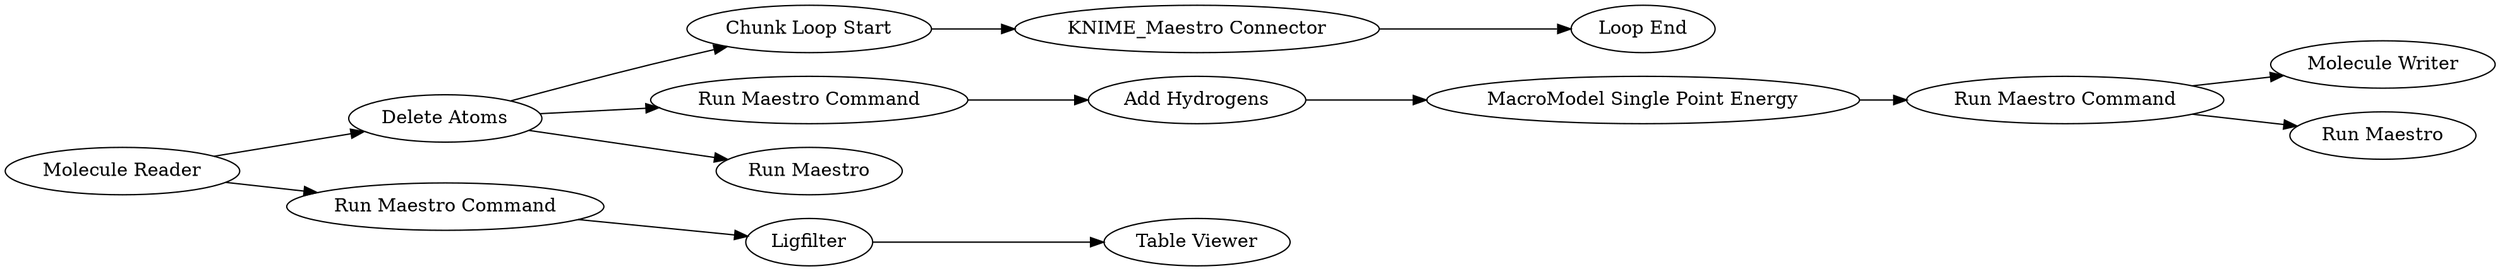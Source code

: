 digraph {
	"5072790590170734582_2" [label="Delete Atoms"]
	"5072790590170734582_88" [label="Chunk Loop Start"]
	"5072790590170734582_101" [label=Ligfilter]
	"5072790590170734582_11" [label="Run Maestro Command"]
	"5072790590170734582_12" [label="Run Maestro Command"]
	"5072790590170734582_89" [label="Loop End"]
	"5072790590170734582_5" [label="Add Hydrogens"]
	"5072790590170734582_86" [label="Molecule Writer"]
	"5072790590170734582_15298" [label="Table Viewer"]
	"5072790590170734582_9" [label="Run Maestro"]
	"5072790590170734582_87" [label="Molecule Reader"]
	"5072790590170734582_6" [label="MacroModel Single Point Energy"]
	"5072790590170734582_15301" [label="Run Maestro Command"]
	"5072790590170734582_10146" [label="KNIME_Maestro Connector"]
	"5072790590170734582_10147" [label="Run Maestro"]
	"5072790590170734582_12" -> "5072790590170734582_9"
	"5072790590170734582_2" -> "5072790590170734582_11"
	"5072790590170734582_2" -> "5072790590170734582_88"
	"5072790590170734582_88" -> "5072790590170734582_10146"
	"5072790590170734582_12" -> "5072790590170734582_86"
	"5072790590170734582_6" -> "5072790590170734582_12"
	"5072790590170734582_11" -> "5072790590170734582_5"
	"5072790590170734582_10146" -> "5072790590170734582_89"
	"5072790590170734582_101" -> "5072790590170734582_15298"
	"5072790590170734582_15301" -> "5072790590170734582_101"
	"5072790590170734582_87" -> "5072790590170734582_15301"
	"5072790590170734582_87" -> "5072790590170734582_2"
	"5072790590170734582_5" -> "5072790590170734582_6"
	"5072790590170734582_2" -> "5072790590170734582_10147"
	rankdir=LR
}
